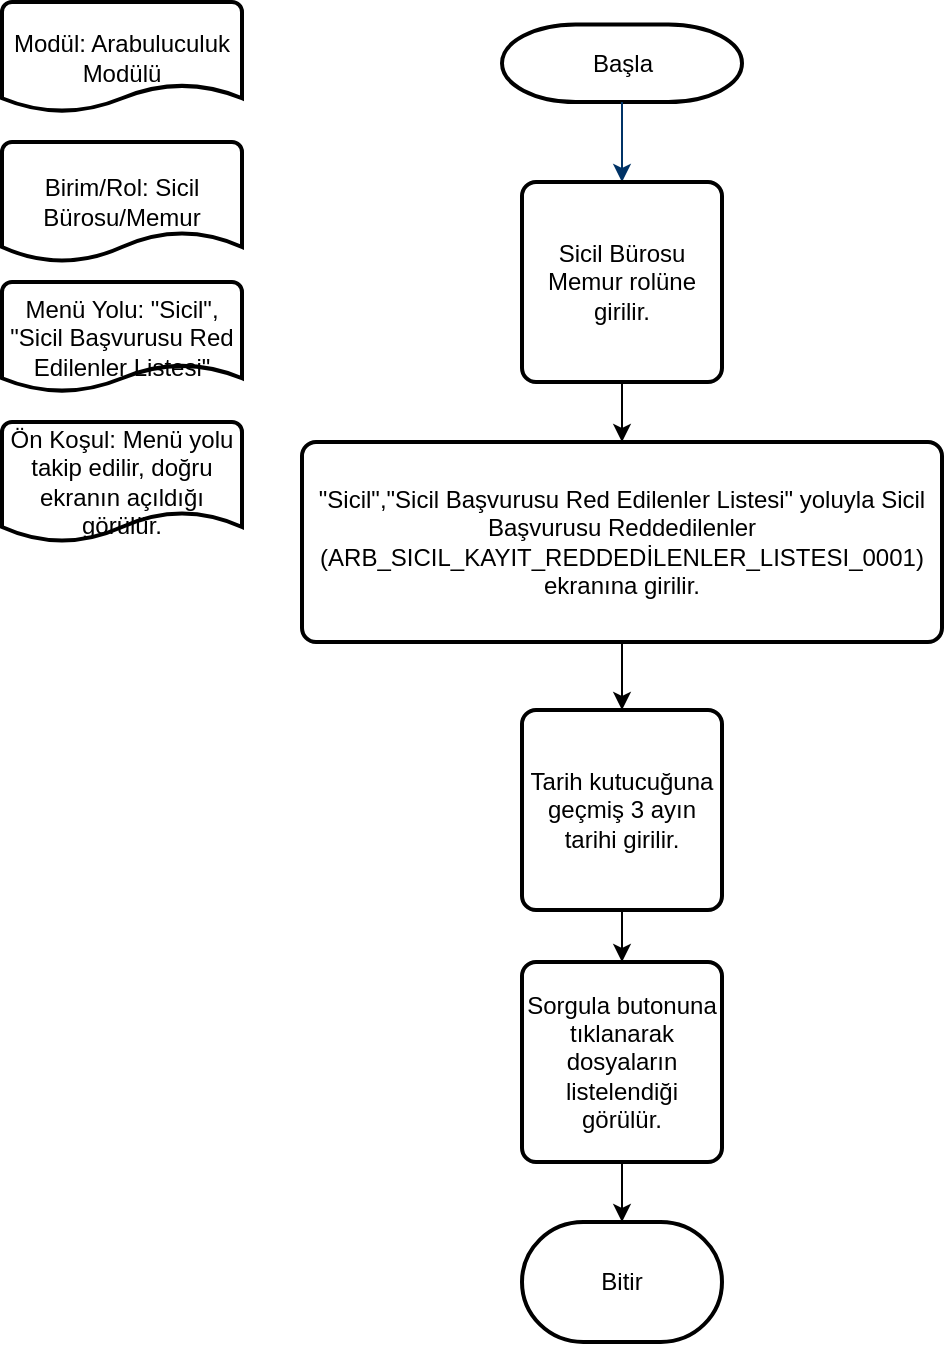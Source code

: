 <mxfile version="19.0.3" type="device"><diagram id="6a731a19-8d31-9384-78a2-239565b7b9f0" name="Page-1"><mxGraphModel dx="1422" dy="865" grid="1" gridSize="10" guides="1" tooltips="1" connect="1" arrows="1" fold="1" page="1" pageScale="1" pageWidth="583" pageHeight="827" background="none" math="0" shadow="0"><root><mxCell id="0"/><mxCell id="1" parent="0"/><mxCell id="2" value="Başla" style="shape=mxgraph.flowchart.terminator;strokeWidth=2;gradientColor=none;gradientDirection=north;fontStyle=0;html=1;" parent="1" vertex="1"><mxGeometry x="260" y="21.25" width="120" height="38.75" as="geometry"/></mxCell><mxCell id="7" style="fontStyle=1;strokeColor=#003366;strokeWidth=1;html=1;entryX=0.5;entryY=0;entryDx=0;entryDy=0;" parent="1" source="2" target="2LBjjgC7gKETEo_iw2IE-65" edge="1"><mxGeometry relative="1" as="geometry"><mxPoint x="320" y="130" as="targetPoint"/></mxGeometry></mxCell><mxCell id="2LBjjgC7gKETEo_iw2IE-56" value="Modül: Arabuluculuk Modülü" style="strokeWidth=2;html=1;shape=mxgraph.flowchart.document2;whiteSpace=wrap;size=0.25;" parent="1" vertex="1"><mxGeometry x="10" y="10" width="120" height="55" as="geometry"/></mxCell><mxCell id="2LBjjgC7gKETEo_iw2IE-58" value="Menü Yolu: &quot;Sicil&quot;, &quot;Sicil Başvurusu Red Edilenler Listesi&quot;" style="strokeWidth=2;html=1;shape=mxgraph.flowchart.document2;whiteSpace=wrap;size=0.25;" parent="1" vertex="1"><mxGeometry x="10" y="150" width="120" height="55" as="geometry"/></mxCell><mxCell id="2LBjjgC7gKETEo_iw2IE-64" value="Ön Koşul: Menü yolu takip edilir, doğru ekranın açıldığı görülür." style="strokeWidth=2;html=1;shape=mxgraph.flowchart.document2;whiteSpace=wrap;size=0.25;" parent="1" vertex="1"><mxGeometry x="10" y="220" width="120" height="60" as="geometry"/></mxCell><mxCell id="2LBjjgC7gKETEo_iw2IE-69" style="edgeStyle=orthogonalEdgeStyle;rounded=0;orthogonalLoop=1;jettySize=auto;html=1;entryX=0.5;entryY=0;entryDx=0;entryDy=0;" parent="1" source="2LBjjgC7gKETEo_iw2IE-65" target="2LBjjgC7gKETEo_iw2IE-66" edge="1"><mxGeometry relative="1" as="geometry"/></mxCell><mxCell id="2LBjjgC7gKETEo_iw2IE-65" value="Sicil Bürosu Memur rolüne girilir." style="rounded=1;whiteSpace=wrap;html=1;absoluteArcSize=1;arcSize=14;strokeWidth=2;" parent="1" vertex="1"><mxGeometry x="270" y="100" width="100" height="100" as="geometry"/></mxCell><mxCell id="2LBjjgC7gKETEo_iw2IE-70" style="edgeStyle=orthogonalEdgeStyle;rounded=0;orthogonalLoop=1;jettySize=auto;html=1;entryX=0.5;entryY=0;entryDx=0;entryDy=0;" parent="1" source="2LBjjgC7gKETEo_iw2IE-66" target="2LBjjgC7gKETEo_iw2IE-67" edge="1"><mxGeometry relative="1" as="geometry"/></mxCell><mxCell id="2LBjjgC7gKETEo_iw2IE-66" value="&quot;Sicil&quot;,&quot;Sicil Başvurusu Red Edilenler Listesi&quot; yoluyla Sicil Başvurusu Reddedilenler (ARB_SICIL_KAYIT_REDDEDİLENLER_LISTESI_0001) ekranına girilir." style="rounded=1;whiteSpace=wrap;html=1;absoluteArcSize=1;arcSize=14;strokeWidth=2;" parent="1" vertex="1"><mxGeometry x="160" y="230" width="320" height="100" as="geometry"/></mxCell><mxCell id="2LBjjgC7gKETEo_iw2IE-71" style="edgeStyle=orthogonalEdgeStyle;rounded=0;orthogonalLoop=1;jettySize=auto;html=1;entryX=0.5;entryY=0;entryDx=0;entryDy=0;" parent="1" source="2LBjjgC7gKETEo_iw2IE-67" target="2LBjjgC7gKETEo_iw2IE-68" edge="1"><mxGeometry relative="1" as="geometry"/></mxCell><mxCell id="2LBjjgC7gKETEo_iw2IE-67" value="Tarih kutucuğuna geçmiş 3 ayın tarihi girilir." style="rounded=1;whiteSpace=wrap;html=1;absoluteArcSize=1;arcSize=14;strokeWidth=2;" parent="1" vertex="1"><mxGeometry x="270" y="364" width="100" height="100" as="geometry"/></mxCell><mxCell id="2LBjjgC7gKETEo_iw2IE-74" style="edgeStyle=orthogonalEdgeStyle;rounded=0;orthogonalLoop=1;jettySize=auto;html=1;exitX=0.5;exitY=1;exitDx=0;exitDy=0;entryX=0.5;entryY=0;entryDx=0;entryDy=0;entryPerimeter=0;" parent="1" source="2LBjjgC7gKETEo_iw2IE-68" target="2LBjjgC7gKETEo_iw2IE-72" edge="1"><mxGeometry relative="1" as="geometry"/></mxCell><mxCell id="2LBjjgC7gKETEo_iw2IE-68" value="Sorgula butonuna tıklanarak dosyaların listelendiği görülür." style="rounded=1;whiteSpace=wrap;html=1;absoluteArcSize=1;arcSize=14;strokeWidth=2;" parent="1" vertex="1"><mxGeometry x="270" y="490" width="100" height="100" as="geometry"/></mxCell><mxCell id="2LBjjgC7gKETEo_iw2IE-72" value="Bitir" style="strokeWidth=2;html=1;shape=mxgraph.flowchart.terminator;whiteSpace=wrap;" parent="1" vertex="1"><mxGeometry x="270" y="620" width="100" height="60" as="geometry"/></mxCell><mxCell id="oSejeDwety_rzFiIdLjh-7" value="Birim/Rol: Sicil Bürosu/Memur" style="strokeWidth=2;html=1;shape=mxgraph.flowchart.document2;whiteSpace=wrap;size=0.25;" parent="1" vertex="1"><mxGeometry x="10" y="80" width="120" height="60" as="geometry"/></mxCell></root></mxGraphModel></diagram></mxfile>